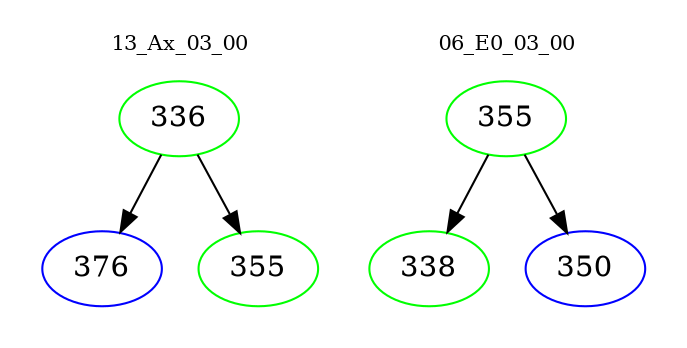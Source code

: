 digraph{
subgraph cluster_0 {
color = white
label = "13_Ax_03_00";
fontsize=10;
T0_336 [label="336", color="green"]
T0_336 -> T0_376 [color="black"]
T0_376 [label="376", color="blue"]
T0_336 -> T0_355 [color="black"]
T0_355 [label="355", color="green"]
}
subgraph cluster_1 {
color = white
label = "06_E0_03_00";
fontsize=10;
T1_355 [label="355", color="green"]
T1_355 -> T1_338 [color="black"]
T1_338 [label="338", color="green"]
T1_355 -> T1_350 [color="black"]
T1_350 [label="350", color="blue"]
}
}
